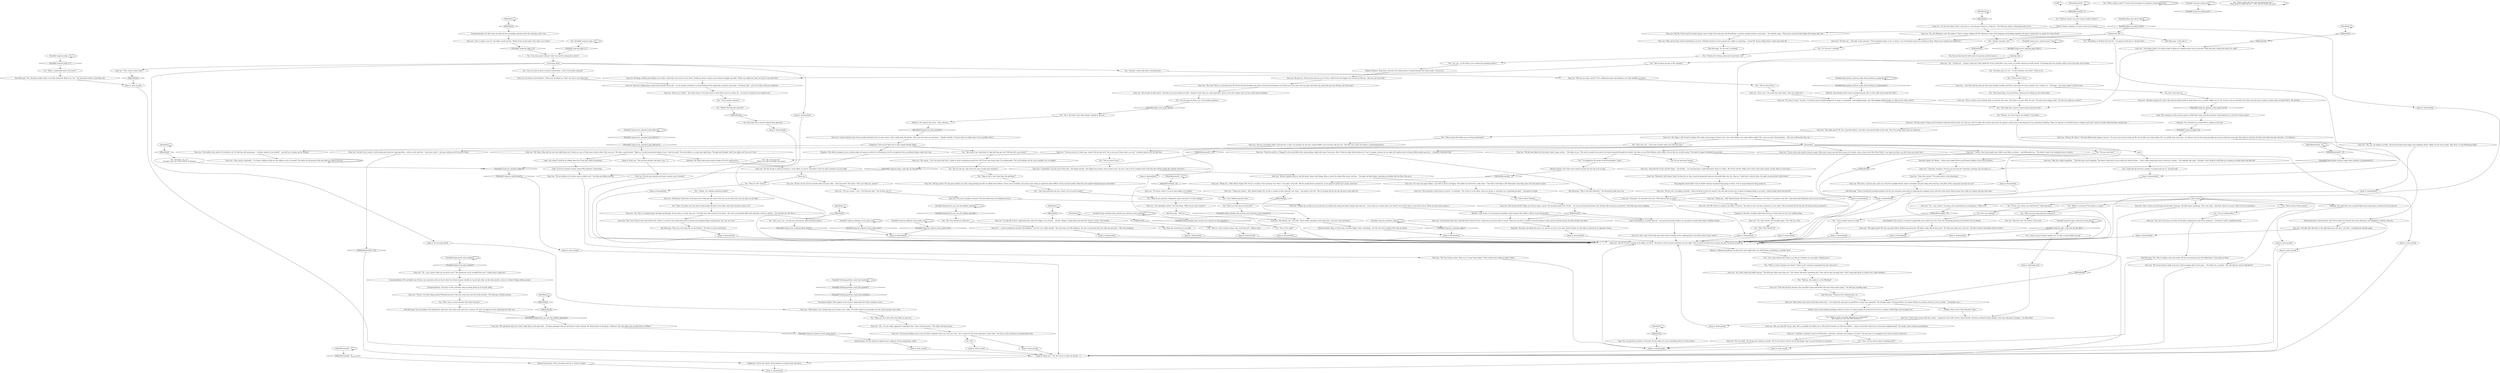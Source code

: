 # CONTAINERYARD / EASY-LEO
# A simpleton dockyard-worker. Only person besides Evrart and Mega-Rich left in the container yard. He's making a banner.
# ==================================================
digraph G {
	  0 [label="START"];
	  1 [label="input"];
	  2 [label="You: \"You're Ubi, right?\""];
	  3 [label="IsKimHere()"];
	  4 [label="IsKimHere()", shape=diamond];
	  5 [label="!(IsKimHere())", shape=diamond];
	  6 [label="Jump to: [leomainhub]"];
	  7 [label="Variable[\"backyard.leo_hub_reached\"]"];
	  8 [label="Variable[\"backyard.leo_hub_reached\"]", shape=diamond];
	  9 [label="!(Variable[\"backyard.leo_hub_reached\"])", shape=diamond];
	  10 [label="Easy Leo: \"But she's a real nice girl, grew up in this here neighbourhood, knows everybody and gets along with everyone, real pillar of the community one day, I'm sure.\""];
	  11 [label="Jump to: [leomainhub]"];
	  12 [label="You: Keep the amazement to yourself."];
	  13 [label="Easy Leo: \"Actually, Miss Beaufort is the right-hand man, but she's a lay-dee,\" a goodhearted chuckle again."];
	  14 [label="You: \"What do you mean by 'taking this soup to the men'? Is it for striking?\""];
	  15 [label="Easy Leo: \"No trouble at all, mister. No trouble at all. It's like that old saying goes -- *wisdom withers if not shared* -- and old Leo is always up for sharing.\""];
	  16 [label="You: \"I have another question.\""];
	  17 [label="IsKimHere()"];
	  18 [label="IsKimHere()", shape=diamond];
	  19 [label="!(IsKimHere())", shape=diamond];
	  20 [label="Easy Leo: \"No, I don't think they killed anyone.\" The little guy shies away from you. \"Let's better talk about something else. Titus and his boys do good work, I don't wanna get them in trouble over a little drinking...\""];
	  21 [label="Easy Leo: \"Oh that one...\" He looks at the container. \"That should be empty as far as I know. Lots of containers here have nothing in them. They're just waiting to be loaded up.\""];
	  22 [label="You: \"Looks like the borscht is spiked, I'm gonna look into it.\" (Accept task)"];
	  23 [label="Easy Leo: \"Once he said he's a *dragon* to this mob fellow who came picking a fight with some Union men. Heh, I think he really believed Jean-Luc *was* a dragon, because he ran right off. Another time he almost killed another guy, but... I shouldn't talk about that.\""];
	  24 [label="You: \"I'm looking for the leader of the Dockworkers' Union.\""];
	  25 [label="You: \"No you fucking didn't!\""];
	  26 [label="Easy Leo: \"Ohh, he's really something...\" The little man starts laughing. \"He doesn't talk much to me usually, but when he does... I don't really understand most of what he's saying...\" He suddenly falls quiet. \"Actually, I don't think he would like me running my mouth about him like that.\""];
	  27 [label="Variable[\"cargo.evrart_reported_mail_delivery\"]"];
	  28 [label="Variable[\"cargo.evrart_reported_mail_delivery\"]", shape=diamond];
	  29 [label="!(Variable[\"cargo.evrart_reported_mail_delivery\"])", shape=diamond];
	  30 [label="Variable[\"cargo.leo_altgreet_evrart_quest_two\"]"];
	  31 [label="Variable[\"cargo.leo_altgreet_evrart_quest_two\"]", shape=diamond];
	  32 [label="!(Variable[\"cargo.leo_altgreet_evrart_quest_two\"])", shape=diamond];
	  33 [label="Easy Leo: \"Left with the first autumn rains and didn't come back before the trees where green again.\" The little guy chuckles again."];
	  34 [label="Easy Leo: \"Oh, the Whirling's cook. He makes it. Them is always talking with Mr. Mañana in that weird language and laughing together. He doesn't speak what we speak, he's from Graad.\""];
	  35 [label="Rhetoric: Telling the gardener you know her name might throw her off? Perhaps something to consider, later..."];
	  36 [label="Jump to: [leomainhub]"];
	  37 [label="IsHourBetween(22,  7)"];
	  38 [label="IsHourBetween(22,  7)", shape=diamond];
	  39 [label="!(IsHourBetween(22,  7))", shape=diamond];
	  40 [label="Jump to: [ask_around]"];
	  41 [label="Jump to: [ask_around]"];
	  42 [label="Easy Leo: \"Evrart, Evrart, Evrart, he looks after everyone. Huh... well, hey there!\" He smiles. \"How can I help you, mister?\""];
	  43 [label="You: \"Easy now, Leo -- I just want to know where can I find this man.\""];
	  44 [label="You: Don't interrupt Leo."];
	  45 [label="You: \"Got it. But there were other things I needed to discuss...\""];
	  46 [label="Easy Leo: \"The night guard? Oh, he's a peculiar fellow,\" Leo looks at the guard booth on the wall. \"He's the strong silent type you could say.\""];
	  47 [label="You: \"Leo, Leo... in the future, can we keep this greeting shorter?\""];
	  48 [label="IsKimHere()"];
	  49 [label="IsKimHere()", shape=diamond];
	  50 [label="!(IsKimHere())", shape=diamond];
	  51 [label="Jump to: [leomainhub]"];
	  52 [label="You: \"This looks like a massive redecorating operation, Kim.\""];
	  53 [label="Jump to: [leomainhub]"];
	  54 [label="Jump to: [successing_check]"];
	  55 [label="You: This looks like a massive redecorating operation."];
	  56 [label="You: \"So *no one's* working?\""];
	  57 [label="Variable[\"cargo.container_kim_noticed_your_interest_in_the_container\"]"];
	  58 [label="Variable[\"cargo.container_kim_noticed_your_interest_in_the_container\"]", shape=diamond];
	  59 [label="!(Variable[\"cargo.container_kim_noticed_your_interest_in_the_container\"])", shape=diamond];
	  60 [label="Easy Leo: \"Oh yes, I've been taking special Whirling borscht to the men every day since the strike started.\" The little guy chuckles merrily."];
	  61 [label="Encyclopedia: The accent is so thick it's impossible not to notice he's Ubi. From the vanishing peninsula of Ubi Sunt? (sic) on Mundi."];
	  62 [label="Easy Leo: He keeps nodding and looking at you with a smile that's too sincere to be clever. Finally he seems to loose some internal struggle and adds: \"Them was naked too, that's all I got to say about that.\""];
	  63 [label="Easy Leo: \"Who do you mean, mister?\" He's rubbing his nape and looking at you with childlike innocence."];
	  64 [label="Easy Leo: \"Uh... sure, mister, what can Leo do for you?\" The expression on his wrinkled face says *I really want to help you*."];
	  65 [label="Variable[\"backyard.leo_you_saw_the_blabber_greeting\"]"];
	  66 [label="Variable[\"backyard.leo_you_saw_the_blabber_greeting\"]", shape=diamond];
	  67 [label="!(Variable[\"backyard.leo_you_saw_the_blabber_greeting\"])", shape=diamond];
	  68 [label="Easy Leo: \"Oh, mister... I do a lot more than that. I really do most everything around here. Mr. Evrart said many times I'm irreplaceable.\" He's still smiling, but his voice trembles ever so slightly."];
	  69 [label="Easy Leo: Too late! Leo's mouth is still moving and words are spewing forth... words, words and look -- even more words -- this guy could go on till the end of days."];
	  70 [label="You: \"What's in that container over there?\" (Point to the container suspended from the crane arm.)"];
	  71 [label="Easy Leo: \"Oh no, mister, you've already done so much for the Union. The Union is in your debt, for sure.\" He nods with a happy smile. \"So how can I help you, mister?\""];
	  72 [label="IsHourBetween(22,  7)"];
	  73 [label="IsHourBetween(22,  7)", shape=diamond];
	  74 [label="!(IsHourBetween(22,  7))", shape=diamond];
	  75 [label="Jump to: [ask_around]"];
	  76 [label="You: Don't say anything."];
	  77 [label="Jump to: [Easy Leo: \"\"Oh, Mr. Evrart is where he always...\"]"];
	  78 [label="ask_around"];
	  79 [label="You: \"Tell me about Measurehead.\""];
	  80 [label="You: \"Tell me about René.\""];
	  81 [label="Inland Empire: You do realize he might be just a figment of your imagination, right?"];
	  82 [label="Easy Leo: \"Oh hey, Mr. Harry!\" The little fellow looks happy to see you. \"It sure is nice of you to help out Mr. Evrart like you've been doing. He's so awfully busy most days -- he doesn't even eat the turnip porridge me missus sends him every day. She makes it with lots of butter and sliced sausage, she does... It's delicious.\""];
	  83 [label="Logic: Everything is so pretty and red -- you and Leo look like brothers as you glance around with similar childlike wonder."];
	  84 [label="You: \"Okay, Leo, let's hear about this fight you got into.\""];
	  85 [label="Easy Leo: \"Sometimes I feel some of the guys don't really get how much I bust my ass for them here, but you guys are all right.\""];
	  86 [label="Easy Leo: \"Oh, absolutely, mister.\" He nods along. \"What do you want to know?\""];
	  87 [label="Easy Leo: \"Yes, yes, I'm taking it to them. The borscht keeps them happy and in fighting spirits. Makes you all warm inside. They brew it in the Whirling-in-Rags.\""];
	  88 [label="Jump to: [leomainhub]"];
	  89 [label="Jump to: [leomainhub]"];
	  90 [label="Logic: Yes, moving from inwards to outwards. By the looks of it soon everything will be in Union colours."];
	  91 [label="Kim Kitsuragi: \"Who is this Miss Beaufort?\" The lieutenant looks up at Leo."];
	  92 [label="Physical Instrument: That's precisely what he is. Evrart's dragon."];
	  93 [label="Easy Leo: \"Thank you, mister... Heh! Almost forgot! Mr. Evrart is usually in that container over there.\" Leo points to his left. \"But he already left for the day. He never stays after 22.\""];
	  94 [label="Jump to: [leomainhub]"];
	  95 [label="Easy Leo: \"I see you are not a Union man, mister. Did you get lost? You're not one of them scabs, are you?\" A shadow passes over his kind face."];
	  96 [label="Easy Leo: \"I'm like Mr. Evrart's right-hand man, when Mr. Edgar is out of town -- and Mr. *Edgar's* right hand man when Mr. Evrart is away!\" He chuckles."];
	  97 [label="Kim Kitsuragi: \"Yes, this place really seems to run like clockwork. Keep it up, Leo.\" The lieutenant smiles at the little man."];
	  98 [label="Easy Leo: \"Oh I don't know, mister. They say it's some *chee-mikals*. Most of them have labels on them I think.\""];
	  99 [label="Jump to: [leomainhub]"];
	  100 [label="Easy Leo: \"A real pretty lady with a skin like those 'Doux & Sucre' candy bars my missus likes so much. Them are real nice to suckle on once the dinner is done and me and the missus sit down besides the radio.\""];
	  101 [label="You: \"Too rowdy? Leo, what kind of a fight did they get into? Did they kill a mercenary?\""];
	  102 [label="You: \"Really? Did they kill someone?\""];
	  103 [label="Easy Leo: \"Sure, sure.\" The small man nods along. \"How can I help you?\""];
	  104 [label="Variable[\"plaza.rene_know_dead\"]"];
	  105 [label="Variable[\"plaza.rene_know_dead\"]", shape=diamond];
	  106 [label="!(Variable[\"plaza.rene_know_dead\"])", shape=diamond];
	  107 [label="Easy Leo: \"Uh... sure, mister,\" he seems a bit surprised by your abruptness. \"What is it?\""];
	  108 [label="You: \"Tell me about the guy in the container.\""];
	  109 [label="You: \"I think you're doing a great job around here, Leo.\""];
	  110 [label="Easy Leo: \"Not everyone is down there of course,\" he chuckles, \"Mr. Evrart is in his office, where he always is, and Jean-Luc is guarding the gate...\" He pauses to think."];
	  111 [label="Electrochemistry: Power-borscht, huh? Never heard of a borscht that turns little guys into dogfighters. Alcohol, however..."];
	  112 [label="You: \"I had some questions for you, if that's not too much trouble?\""];
	  113 [label="Jump to: [leomainhub]"];
	  114 [label="IsKimHere()"];
	  115 [label="IsKimHere()", shape=diamond];
	  116 [label="!(IsKimHere())", shape=diamond];
	  117 [label="Easy Leo: \"Yes sure, I'm glad to answer.\" His benevolent eyes are looking into yours."];
	  118 [label="Composure: He didn't actually understand what you meant and now he's just nodding along."];
	  119 [label="Jump to: [leomainhub]"];
	  120 [label="Easy Leo: \"All the boys liked her if you know what I mean, mister...\" He winks at you. \"We used to sneak in her yard in the dark and peek through the window. One time we saw Miss Bellows with a fellow. Yes we did, yes we did, mister.\" He looks for signs of disbelief in your eyes."];
	  121 [label="You: \"Leo, you seem to know everyone around here, I want to ask about someone.\""];
	  122 [label="You: \"What is underneath these red covers?\""];
	  123 [label="Logic: The containers in the yard are green in Wild Pines livery and the mountain rising behind Leo is all red in Union colours."];
	  124 [label="Easy Leo: \"Mr. Harry! Boy, old Leo sure was right about you! I knew you was a Union man at heart when I first saw you.\" He takes a quick breath. \"Right as I turned around and looked at you, I said to myself: 'Now that fellow is a union man right there. Through and through.' And I was right, yes I was, yes I was.\""];
	  125 [label="Variable[\"cargo.evrart_reported_garry_door\"]"];
	  126 [label="Variable[\"cargo.evrart_reported_garry_door\"]", shape=diamond];
	  127 [label="!(Variable[\"cargo.evrart_reported_garry_door\"])", shape=diamond];
	  128 [label="Easy Leo: \"Sure thing, mister. I'm always ready to help out a helpful person such as yourself. Folks have got to help each other out, right?\""];
	  129 [label="Easy Leo: \"I'm not sure what a fixer is, but she is a real nice girl. Smart as a whip too.\" The little guy smiles a disarming smile at you."];
	  130 [label="Kim Kitsuragi: \"Told you.\""];
	  131 [label="Jump to: [leomainhub]"];
	  132 [label="Easy Leo: \"Oh sure, mister... sure.\" The little guy nods. \"You do that, yes sir.\""];
	  133 [label="Empathy: The look in his deep blue eyes is as sincere as you've ever seen. Kind of makes you feel like an asshole for no apparent reason."];
	  134 [label="Easy Leo: \"But I can't listen to the radio all the time. There's so much to do around here and I'm always busy keeping things running here. Yes I am, yes I am.\""];
	  135 [label="Conceptualization: He's probably one of those rare specimens who are born when two drunk seamen stumble on top of each other on the deck amidst a storm so violent it flings whales around."];
	  136 [label="Jump to: [leomainhub]"];
	  137 [label="You: \"Are you the Leo, who wrote the note to make more banners?\""];
	  138 [label="Authority: He really takes great pride in being in Evrart's good graces."];
	  139 [label="You: \"Leo, I only tolerate the Union to as long as it furthers my own goals. Nothing more.\""];
	  140 [label="Jump to: [leomainhub]"];
	  141 [label="Untitled hub (04)"];
	  142 [label="Easy Leo: \"The night guard? He was a peculiar fellow. Headstrong and proud. We didn't really talk all that much.\" The little guy looks you in the eye. \"He died recently. Somethink with his ticker...\""];
	  143 [label="Easy Leo: \"Container, container, used to be Wild Pines. Container, container now belongs to Evrart!\" The tiny man is so engaged in his work he doesn't notice you."];
	  144 [label="Easy Leo: \"Guys like Mr. Evrart and Mr. Edgar -- his brother -- are real good guys, made Martinaise what it is today... Mr. Evrart and Mr. Edgar and I went to the same school, we did, when we were boys...\""];
	  145 [label="Easy Leo: \"... had an arithmetics teacher, Miss Bellows.\" Leo let's out a little chuckle. \"Her real name was Miss Bellams, she was a real pretty lady, but when she got mad...\" He starts laughing."];
	  146 [label="Easy Leo: \"I guess the boys got a bit too rowdy and had to let out some steam. I don't really know the details. That's just how boys are you know...\" Another chuckle. \"I haven't been in a fight since I was in middle-school...\""];
	  147 [label="Easy Leo: \"Container, container, I'll turn you nice and red. Container, container, put the logos on...\""];
	  148 [label="Jump to: [ask_around]"];
	  149 [label="You: \"Sure. Let me ask you about something else?\""];
	  150 [label="You: \"Hi!\""];
	  151 [label="You: \"What's going on here?\" (Look at the mountains of containers rising behind him.)"];
	  152 [label="You: Variable[\"cargo.leo_logic_rc\"]"];
	  153 [label="Variable[\"cargo.leo_logic_rc\"]", shape=diamond];
	  154 [label="!(Variable[\"cargo.leo_logic_rc\"])", shape=diamond];
	  155 [label="IsKimHere()"];
	  156 [label="IsKimHere()", shape=diamond];
	  157 [label="!(IsKimHere())", shape=diamond];
	  158 [label="Easy Leo: \"Just, some of the other guys don't look too kindly on the scabbing-kind, if you know what I mean, mister.\""];
	  159 [label="Volition: Keep it together, no need to show your wonder."];
	  160 [label="Easy Leo: \"Mr. Martin, yes.\" Leo nods. \"Don't really remember much about him. I was just a boy back then.\""];
	  161 [label="Jump to: [leomainhub]"];
	  162 [label="Easy Leo: \"People say us Ubis are up to all sorts of trouble with sheep and other animals and what not -- I just want you to know there was *never* any of that where I come from. No sir. Those are just nasty rumours.\""];
	  163 [label="Jump to: [leomainhub]"];
	  164 [label="Jump to: [ask_around]"];
	  165 [label="Easy Leo: \"Bye bye now!\" He returns to his work."];
	  166 [label="Easy Leo: \"Oh I'm just making some covers for them containers here, yes I am, yes I am... So it's easier for the crane operators to spot them.\" He waves at the containers towering behind him."];
	  167 [label="Easy Leo: \"Him and his boys stirred something up in town. Probably drank too much and got into a fight or something... I heard Mr. Evrart telling them to take some time off...\""];
	  168 [label="Easy Leo: \"Mr. Evrart and Mr. Edgar are real nice guys, mister. You should go talk to Mr. Evrart -- I'm sure you'll be good friends. He's friends with everyone around here.\" The little guy starts coughing."];
	  169 [label="Easy Leo: \"He's a Union man through and through. Good guy.\" He falls silent, hesitating. \"He's very calm... laid back. Doesn't do much. Talks to Evrart sometimes.\""];
	  170 [label="You: \"Tell me about Titus.\""];
	  171 [label="Easy Leo: \"I don't know anyone like this, mister -- maybe he's one of Mr. Evrart's fancy friends. He knows all kinds of fancy people, with suits and perdy carriages.\" Leo falls silent."];
	  172 [label="hubology hub"];
	  173 [label="Variable[\"cargo.leo_altgreet_evrart_quest_one\"]"];
	  174 [label="Variable[\"cargo.leo_altgreet_evrart_quest_one\"]", shape=diamond];
	  175 [label="!(Variable[\"cargo.leo_altgreet_evrart_quest_one\"])", shape=diamond];
	  176 [label="Easy Leo: They lived on the same street their entire lives -- even dated the same girl on and off for as long I can remember.\" He chuckles again. \"Strange fellows, but mister Martin was always real nice to me in school... I remember once...\""];
	  177 [label="Jump to: [leomainhub]"];
	  178 [label="Variable[\"cargo.leo_exited_once\"]"];
	  179 [label="Variable[\"cargo.leo_exited_once\"]", shape=diamond];
	  180 [label="!(Variable[\"cargo.leo_exited_once\"])", shape=diamond];
	  181 [label="Reaction Speed: Okay, so Evrart has a brother Edgar. That's something -- but the rest of it is taking *too* long my friend..."];
	  182 [label="Variable[\"plaza.gaston_said_he_taugh_claire_brothers_in_gymnasium\"]"];
	  183 [label="Variable[\"plaza.gaston_said_he_taugh_claire_brothers_in_gymnasium\"]", shape=diamond];
	  184 [label="!(Variable[\"plaza.gaston_said_he_taugh_claire_brothers_in_gymnasium\"])", shape=diamond];
	  185 [label="Easy Leo: \"Oh, Mr. Evrart is usually in his office, of course.\" He points to the two joint containers on your right. \"But you gotta be quick if you wanna see him. He leaves around 22.\""];
	  186 [label="leomainhub"];
	  187 [label="You: \"Let me stop you there, Leo, I had another question.\""];
	  188 [label="Easy Leo: Leo leans in and whispers: \"Them was all naked too. That's all I got to say about that.\""];
	  189 [label="Easy Leo: \"Mr. Evrart doesn't really want me to talk to people about Union guys...\" He thinks for a moment. \"But who did you want to talk about?\""];
	  190 [label="You: \"Tell me about Mañana.\""];
	  191 [label="Easy Leo: \"...but Titus and his boys got into some drunken trouble and Evrart sent them on a nice vacation. For a week or so...\" He stops -- but seems eager to tell you more."];
	  192 [label="Easy Leo: \"Oh, Titus is a longshoreman through and through, he was born on a boat, they say.\" The little man rubs a patch on his elbow. \"His veins are probably filled with saltwater I tell you, hehehe -- nice friendly sort old Titus is.\""];
	  193 [label="IsKimHere()"];
	  194 [label="IsKimHere()", shape=diamond];
	  195 [label="!(IsKimHere())", shape=diamond];
	  196 [label="Kim Kitsuragi: You see disdain in the lieutenant's dark eyes when they meet yours for a moment. He does not approve of you ridiculing this little man."];
	  197 [label="Easy Leo: \"Sure is mister, sure is!\" Leo looks around merrily. \"Really livens up the place. Yes it does, yes it does.\""];
	  198 [label="Perception (Sight): There appear to be cisterns underneath the Union container covers."];
	  199 [label="Logic: So Evrart trained a lawyer named Miss Beaufort. Interesting."];
	  200 [label="Variable[\"cargo.leo_logic_could_this_be_the_fixer\"]"];
	  201 [label="Variable[\"cargo.leo_logic_could_this_be_the_fixer\"]", shape=diamond];
	  202 [label="!(Variable[\"cargo.leo_logic_could_this_be_the_fixer\"])", shape=diamond];
	  203 [label="Easy Leo: \"Thank you... Heh! Almost forgot! Mr. Evrart is in that container over there.\" Leo points to his left. \"I got distracted telling the story, but he's in there.\""];
	  204 [label="You: \"What was that about the borscht?\""];
	  205 [label="Easy Leo: \"Of course, mister. I'm more than happy to be helpful.\""];
	  206 [label="Easy Leo: \"Thank you... Heh! Almost forgot! Mr. Evrart is usually in that container over there.\" Leo points to his left. \"But he usually leaves around 22, so you gotta be quick if you wanna catch him.\""];
	  207 [label="IsHourBetween(20,  21)"];
	  208 [label="IsHourBetween(20,  21)", shape=diamond];
	  209 [label="!(IsHourBetween(20,  21))", shape=diamond];
	  210 [label="Easy Leo: Now he's talking about some drunk sawmill owner who... no, he already switched to a prized fishing rod he apparently owned at some point... You know what -- just cut in there with your questions."];
	  211 [label="You: \"Very interesting, very interesting. Thank you for telling me the whole thing.\""];
	  212 [label="You: \"What trouble did Titus and his friends get into?\"\n\"What kind of trouble did this... Titus and his friends get into?\""];
	  213 [label="Easy Leo: \"Oh... I'm not really supposed to talk about that. That's Union business.\" He smiles and leans closer."];
	  214 [label="Easy Leo: \"I remember I was the runt of the class.\" He laughs merrily. \"The bigger boys always used to pick on me. You see, I had a bit of a temper back in the day, flew off the handle like nobody's business...\""];
	  215 [label="Easy Leo: \"Uh... I'd best not... I mean I could, but I don't think Mr. Evrart would like it very much, you better ask him yourself, mister.\" If anything the ever present smile on Leo's face gets even warmer."];
	  216 [label="You: \"Yeah, I'm pretty sure this place would totally fall apart if you didn't shine the bossman's shoes, Leo.\""];
	  217 [label="Empathy: The white rectangle on your clothes might not mean an awful lot in Martinaise, but the recognition from an authority figure made Leo's day."];
	  218 [label="You: \"But what did they actually do?\""];
	  219 [label="Easy Leo: \"Oh hey, mister! I'm not gonna bother you with a long greeting just like we talked about before. I know you're probably a busy-busy man, being an important police officer and all, and personally I think the more people keeping the peace the better.\""];
	  220 [label="IsKimHere()"];
	  221 [label="IsKimHere()", shape=diamond];
	  222 [label="!(IsKimHere())", shape=diamond];
	  223 [label="Kim Kitsuragi: \"Looks like it.\""];
	  224 [label="You: \"Hold up, who makes it at the Whirling?\""];
	  225 [label="Rhetoric: He probably doesn't know anything anyway. Who in their right mind would tell *him*?"];
	  226 [label="Reaction Speed: Mr. Martin -- Gaston also taught History and Human Studies to the Claire brothers."];
	  227 [label="Easy Leo: \"Yes-yes, everybody needs a job and this is mine. I'm Leonard, by the way, Leonard Bellec, but everyone calls me Leo.\" The little man raises his hand in a welcoming gesture."];
	  228 [label="Easy Leo: \"Mr. Edgar is Mr. Evrart's brother. He's looks a bit younger, he does, but a very smart fellow, very smart fellow indeed. He's away on some Union business... Not even in Revachol, they say...\""];
	  229 [label="You: \"Hold on, who's this Miss Beaufort you mentioned?\"\n\"Kim asked you who this Miss Beaufort is.\""];
	  230 [label="Jump to: [leomainhub]"];
	  231 [label="Jump to: [ask_around]"];
	  232 [label="You: \"The fancy guy in a suit -- in that container over there.\" (Point to it.)"];
	  233 [label="Jump to: [ask_around]"];
	  234 [label="Easy Leo: \"Well thanks a lot, coming from you it means a lot, really.\" You didn't think it was possible, but the smile becomes even wider."];
	  235 [label="successing_check"];
	  236 [label="Easy Leo: \"No, not really.\" He shrugs and continues merrily: \"Mr. Evrart doesn't tell me all the big things. Says I go and tell them to everyone.\""];
	  237 [label="You: Do not interrupt the little man in his joyous activity. [Leave.]"];
	  238 [label="You: \"Who's Miss Beaufort?\""];
	  239 [label="Jump to: [leomainhub]"];
	  240 [label="Rhetoric: Look at him, it's not gonna be anything useful anyway. Don't fight it. Better to go with the flow."];
	  241 [label="IsKimHere()"];
	  242 [label="IsKimHere()", shape=diamond];
	  243 [label="!(IsKimHere())", shape=diamond];
	  244 [label="Easy Leo: \"Honestly. I don't know *what* he does for us, but it must be important because everybody likes him. Yes, they do. I think that's what he does, he makes everyone feel a little better.\""];
	  245 [label="Variable[\"cargo.leo_mentions_edgar\"]"];
	  246 [label="Variable[\"cargo.leo_mentions_edgar\"]", shape=diamond];
	  247 [label="!(Variable[\"cargo.leo_mentions_edgar\"])", shape=diamond];
	  248 [label="Easy Leo: \"I mean, I don't personally mind, folks is just folks, you know -- and folks gotta eat...\" He doesn't seem to be waiting for you to answer."];
	  249 [label="You: \"What are you doing with the containers?\""];
	  250 [label="Easy Leo: \"Oh, most of the guys are down at the gates, keeping the scabs from coming in...\" He leans in with a confidential look..."];
	  251 [label="Easy Leo: \"Yes we did, we did, mister.\" He looks at you and shakes his head. \"Indeed we did. Him was a big, big fellow, used to drive the *troyka* near our'ses school and everything.\""];
	  252 [label="Rhetoric: He respects that word -- that's obvious."];
	  253 [label="Easy Leo: \"Like what, mister?\" His wide smile is truly disarming."];
	  254 [label="Conceptualization: The lyrics to this container-song are being made up as he goes along."];
	  255 [label="Jump to: [ask_around]"];
	  256 [label="Easy Leo: \"Sure, mister, about what?\""];
	  257 [label="You: \"Thanks, Leo. You've been very helpful!\" (Conclude.)"];
	  258 [label="Kim Kitsuragi: \"Yes. They're hiding it from the inside. All the red containers have the Débardeurs' Union logo on them.\""];
	  259 [label="Easy Leo: \"We're on a *strike* -- the whole union is! You don't have to work when you're on strike. Ha -- we haven't worked for two months now.\""];
	  260 [label="Jump to: [leomainhub]"];
	  261 [label="Jump to: [Easy Leo: \"The old man whistles and hums a jau...\"]"];
	  262 [label="You: \"I guess you just *know* people, Leo. It's like a special ability you got.\""];
	  263 [label="You: \"Another question, Leo.\""];
	  264 [label="You: \"Something is off about this borscht... I'm going to look into it.\" (Accept task.)"];
	  265 [label="You: \"That's it. I just wanted to know who wrote the note.\" (Refuse task.)"];
	  266 [label="Kim Kitsuragi: \"Thank you for clarifying that, sir.\""];
	  267 [label="Encyclopedia: South Safre? A lot of *bulk* chemical manufacturing going on there. A lot of cargo shipments being made too."];
	  268 [label="Suggestion: Oil for the wheels. Much needed in stressful times like these."];
	  269 [label="Easy Leo: \"Oh, Mr. Evrart is where he always is, in his office, of course.\" He points to the two joint containers on your right."];
	  270 [label="Jump to: [leomainhub]"];
	  271 [label="Empathy: He really feels very uncomfortable discussing matters related to Evrart with you."];
	  272 [label="You: \"Actually I wanna talk about something else.\""];
	  273 [label="You: \"Leo, has anyone told you *why* you need to change the covers?\""];
	  274 [label="Variable[\"cargo.leo_logic_rc\"]"];
	  275 [label="Variable[\"cargo.leo_logic_rc\"]", shape=diamond];
	  276 [label="!(Variable[\"cargo.leo_logic_rc\"])", shape=diamond];
	  277 [label="Easy Leo: He goes on: \"If me missus and me was to have a child I'd be real happy if she turned out like her... But she can't have kids.\""];
	  278 [label="listen_up"];
	  279 [label="Jump to: [leomainhub]"];
	  280 [label="Volition: Patience. Deep down, you have the mental power to keep listening. Not many would -- but you do."];
	  281 [label="Easy Leo: \"Sure, mister, absolutely -- I'm always willing to help out nice fellows such as yourself.\" He smiles his disarming smile and looks you deep in the eye."];
	  282 [label="Jump to: [leomainhub]"];
	  283 [label="Easy Leo: \"Suuuuure,\" he stretches the word. \"Who did you have in mind?\""];
	  284 [label="You: \"Cool. Another question then.\""];
	  285 [label="Jump to: [leomainhub]"];
	  286 [label="Easy Leo: \"Oh, I did, mister!\" He chuckles again. \"Yes I did, yes I did.\""];
	  287 [label="Jump to: [leomainhub]"];
	  288 [label="Easy Leo: \"Oh yes, born and raised in Iraesh, mister. Mum had to leave my dad after he got a bit violent, took us here to the New New World. I was about ten then, too old to lose my accent then...\""];
	  289 [label="You: \"Do you work here?\""];
	  290 [label="You: \"Okay, I'm off.\" [Leave.]"];
	  291 [label="You: Do not interrupt Leonard."];
	  292 [label="You: \"Evrart, Leo, where can I find Evrart?\" (Interrupt him.)"];
	  293 [label="You: \"Tell me about Evrart.\""];
	  294 [label="You: \"Actually I am, yes.\"\n\"Actually I am, yes. I even said so to Mañana.\""];
	  295 [label="Kim Kitsuragi: \"I hate to break this bonding moment, but the red containers mean they're replacing the company livery with the Union livery. Which means this strike isn't gonna stop any time soon.\""];
	  296 [label="Empathy: For a fraction of a second there's sadness in his eyes."];
	  297 [label="Conceptualization: It's like some red infection was spreading outwards from the container yard's core."];
	  298 [label="Kim Kitsuragi: \"So *no one* is working?\""];
	  299 [label="Suggestion: Don't go all *bad cop* on this simple friendly fellow."];
	  300 [label="IsKimHere()"];
	  301 [label="IsKimHere()", shape=diamond];
	  302 [label="!(IsKimHere())", shape=diamond];
	  303 [label="Volition: You're never getting anything useful out of him. It's good enough you found out Evrart has a brother called Edgar and he helped Leo."];
	  304 [label="You: \"I have another person in mind.\""];
	  305 [label="IsHourBetween(20,  21)"];
	  306 [label="IsHourBetween(20,  21)", shape=diamond];
	  307 [label="!(IsHourBetween(20,  21))", shape=diamond];
	  308 [label="You: \"Where is everyone? The harbour is empty.\""];
	  309 [label="You: \"Tell me about this Edgar guy you keep mentioning?\""];
	  310 [label="Easy Leo: \"We talk all the time, but I don't really know much about him... He plays pétanque with my old human studies teacher, Mr. Martin down at the plaza. I think he's the only fellow who actually knows old René.\""];
	  311 [label="Easy Leo: \"Oh hey, mister! I knew you'd be back to talk with old Leo here, yes I did, yes I did. It's like Lady Leriche said when she opened a bath house in the basement of my apartment building: *They can only get so far before they're aching to get back*. And lot of folks really did keep coming back...\""];
	  312 [label="Easy Leo: \"Oh no trouble at all, mister, noooo trouble at all,\" the little guy affirms merrily."];
	  313 [label="Jump to: [hubology hub]"];
	  314 [label="Easy Leo: \"It's true, it's true.\" he nods. \"I've had an eye for helpful people for as long as I remember. I like helpful people, and I like helping helpful people, so what do you need, mister?\""];
	  315 [label="Jump to: [leomainhub]"];
	  316 [label="You: \"Okay so this is the Union fixer, the gardener?\""];
	  317 [label="Easy Leo: \"Oh yes, yes,\" he replies excitedly. \"I leave all kinds of notes for myself. That old head of mine ain't so good at keeping things in no more. I almost forgot about the borscht.\""];
	  318 [label="Reaction Speed: The trade must've been lucrative for the trip to be so long."];
	  319 [label="Easy Leo: \"Oh, you want Mr. Evrart, then. He's an awfully nice fellow, he is. Him and his brother are both nice fellows -- they've lived their entire lives in this here neighbourhood.\" He coughs, then continues immediately..."];
	  320 [label="Easy Leo: \"Oh, Lizzy? She is a real sharp tool. Mr. Evrart put her through some fancy school and everything, east of the river. Four years she was gone and when she came back she was all fancy and *law-yerly*.\""];
	  321 [label="Easy Leo: \"Doctor Lemaitre said so, and she knows about such things. Been a doctor for almost fifty years, she has...\" He sighs and falls silent, watching you meekly with his blue, blue eyes."];
	  322 [label="Easy Leo: \"But Mr. Evrart and his brother always came to help. Once they beat old Noel Becker so bad he needed stitches on his head...\" He chuckles again. \"Noel never started another fight with anyone after this.\""];
	  323 [label="You: \"Wow, red is so much prettier than drab old green.\""];
	  324 [label="Easy Leo: \"It's very-very good. Makes a man feel so warm and happy.\" He shakes his head with a wide smile. \"I feel like I could take on Mr. Renaudin's boar-dogs every time the lunch is done.\""];
	  325 [label="Variable[\"whirling.gardener_main_hub_reached\"]"];
	  326 [label="Variable[\"whirling.gardener_main_hub_reached\"]", shape=diamond];
	  327 [label="!(Variable[\"whirling.gardener_main_hub_reached\"])", shape=diamond];
	  328 [label="Logic: Law school? Could he be talking about the Union fixer, AKA the gardener."];
	  329 [label="You: \"Sure, sure, Leo... go easy now and answer some questions please.\""];
	  330 [label="Kim Kitsuragi: \"Easy, Leo, let's keep this on the Hardies.\" He looks to you for assistance."];
	  331 [label="Volition: Stay on this *Miss Beaufort* topic."];
	  332 [label="You: \"Hold up, Gaston was your human studies teacher?\""];
	  333 [label="Easy Leo: \"Oh, Mr. Evrart is usually in his office, of course.\" He points to the two joint containers on your right. \"But he already left for the day. He always leaves around 22.\""];
	  334 [label="Jump to: [ask_around]"];
	  335 [label="You: \"Thanks, Leo. Another question though?\""];
	  336 [label="Easy Leo: \"All kinds of places he visits. Him and his brother both do when they're on a vacation. Right now it's Mr. Evrart's turn to look after the Union, but last year he spent a whole winter in South Safre.\" He chuckles."];
	  337 [label="You: \"No, of course not!\"\n\"What is it with you people and scabs?\"
"];
	  338 [label="Jump to: [leomainhub]"];
	  339 [label="Easy Leo: The old man whistles and hums a jaunty tune to himself."];
	  0 -> 0
	  1 -> 26
	  2 -> 287
	  3 -> 3
	  3 -> 4
	  4 -> 129
	  5 -> 160
	  6 -> 185
	  7 -> 8
	  7 -> 7
	  8 -> 64
	  9 -> 146
	  10 -> 295
	  11 -> 185
	  12 -> 260
	  13 -> 113
	  14 -> 86
	  15 -> 281
	  16 -> 102
	  17 -> 17
	  17 -> 18
	  18 -> 297
	  19 -> 55
	  20 -> 224
	  21 -> 56
	  22 -> 131
	  23 -> 91
	  24 -> 318
	  25 -> 250
	  26 -> 22
	  27 -> 27
	  27 -> 28
	  28 -> 29
	  29 -> 124
	  30 -> 30
	  30 -> 31
	  31 -> 6
	  32 -> 123
	  33 -> 266
	  34 -> 264
	  34 -> 21
	  34 -> 263
	  35 -> 139
	  36 -> 185
	  37 -> 37
	  37 -> 38
	  38 -> 332
	  39 -> 206
	  40 -> 77
	  41 -> 77
	  42 -> 132
	  43 -> 36
	  44 -> 336
	  45 -> 252
	  46 -> 309
	  47 -> 280
	  48 -> 48
	  48 -> 49
	  49 -> 96
	  50 -> 233
	  51 -> 185
	  52 -> 257
	  53 -> 185
	  54 -> 234
	  55 -> 89
	  56 -> 109
	  57 -> 57
	  57 -> 58
	  58 -> 2
	  59 -> 160
	  60 -> 323
	  61 -> 142
	  62 -> 210
	  63 -> 80
	  64 -> 135
	  65 -> 65
	  65 -> 66
	  66 -> 218
	  67 -> 310
	  68 -> 137
	  69 -> 209
	  70 -> 20
	  71 -> 52
	  72 -> 72
	  72 -> 73
	  73 -> 92
	  74 -> 304
	  75 -> 77
	  76 -> 61
	  77 -> 268
	  78 -> 292
	  78 -> 169
	  78 -> 107
	  78 -> 78
	  78 -> 79
	  78 -> 271
	  78 -> 308
	  78 -> 189
	  79 -> 25
	  80 -> 103
	  81 -> 231
	  82 -> 87
	  83 -> 158
	  84 -> 213
	  85 -> 216
	  86 -> 130
	  87 -> 140
	  88 -> 185
	  89 -> 185
	  90 -> 53
	  91 -> 99
	  92 -> 230
	  93 -> 5
	  94 -> 185
	  95 -> 337
	  95 -> 293
	  96 -> 12
	  97 -> 233
	  98 -> 53
	  99 -> 185
	  100 -> 133
	  101 -> 68
	  102 -> 19
	  103 -> 314
	  104 -> 104
	  104 -> 105
	  105 -> 141
	  106 -> 45
	  107 -> 74
	  108 -> 62
	  109 -> 47
	  110 -> 190
	  111 -> 13
	  111 -> 334
	  112 -> 14
	  113 -> 185
	  114 -> 114
	  114 -> 115
	  115 -> 90
	  116 -> 237
	  117 -> 162
	  118 -> 286
	  119 -> 185
	  120 -> 24
	  120 -> 291
	  120 -> 75
	  121 -> 188
	  122 -> 97
	  123 -> 296
	  124 -> 328
	  124 -> 138
	  124 -> 261
	  125 -> 125
	  125 -> 126
	  126 -> 172
	  127 -> 6
	  128 -> 52
	  129 -> 34
	  130 -> 160
	  131 -> 185
	  132 -> 117
	  133 -> 94
	  134 -> 330
	  135 -> 254
	  136 -> 185
	  137 -> 316
	  138 -> 269
	  139 -> 70
	  140 -> 185
	  141 -> 264
	  141 -> 263
	  141 -> 21
	  141 -> 223
	  142 -> 163
	  143 -> 236
	  143 -> 149
	  144 -> 244
	  145 -> 119
	  146 -> 299
	  147 -> 253
	  148 -> 77
	  149 -> 255
	  150 -> 41
	  151 -> 151
	  152 -> 152
	  152 -> 153
	  153 -> 273
	  154 -> 273
	  155 -> 155
	  155 -> 156
	  156 -> 294
	  157 -> 88
	  158 -> 185
	  159 -> 322
	  159 -> 11
	  160 -> 181
	  161 -> 185
	  162 -> 240
	  163 -> 185
	  164 -> 77
	  166 -> 148
	  166 -> 150
	  167 -> 298
	  168 -> 302
	  169 -> 243
	  170 -> 191
	  171 -> 270
	  172 -> 108
	  172 -> 228
	  172 -> 215
	  173 -> 173
	  173 -> 174
	  174 -> 6
	  175 -> 81
	  176 -> 331
	  176 -> 303
	  177 -> 185
	  178 -> 178
	  178 -> 179
	  180 -> 164
	  181 -> 279
	  182 -> 182
	  182 -> 183
	  183 -> 225
	  184 -> 147
	  185 -> 35
	  186 -> 288
	  186 -> 1
	  186 -> 289
	  186 -> 69
	  186 -> 136
	  186 -> 307
	  186 -> 23
	  186 -> 248
	  186 -> 120
	  187 -> 106
	  188 -> 210
	  189 -> 77
	  190 -> 168
	  191 -> 211
	  191 -> 44
	  192 -> 134
	  193 -> 193
	  193 -> 194
	  194 -> 195
	  195 -> 67
	  196 -> 67
	  197 -> 154
	  198 -> 234
	  199 -> 312
	  200 -> 200
	  200 -> 201
	  201 -> 315
	  201 -> 262
	  202 -> 312
	  203 -> 338
	  204 -> 59
	  205 -> 284
	  206 -> 93
	  207 -> 208
	  207 -> 207
	  208 -> 184
	  209 -> 268
	  210 -> 259
	  211 -> 71
	  212 -> 212
	  213 -> 166
	  214 -> 321
	  215 -> 232
	  216 -> 192
	  217 -> 269
	  218 -> 145
	  219 -> 112
	  220 -> 220
	  220 -> 221
	  221 -> 222
	  222 -> 128
	  223 -> 128
	  224 -> 33
	  225 -> 314
	  226 -> 147
	  227 -> 95
	  228 -> 186
	  228 -> 43
	  229 -> 319
	  230 -> 185
	  231 -> 77
	  232 -> 170
	  233 -> 77
	  234 -> 84
	  235 -> 256
	  235 -> 272
	  235 -> 51
	  235 -> 54
	  235 -> 121
	  236 -> 53
	  238 -> 99
	  239 -> 185
	  240 -> 83
	  240 -> 100
	  241 -> 241
	  241 -> 242
	  242 -> 265
	  243 -> 176
	  244 -> 267
	  245 -> 245
	  245 -> 246
	  246 -> 279
	  247 -> 180
	  248 -> 157
	  249 -> 165
	  250 -> 258
	  251 -> 187
	  252 -> 9
	  253 -> 10
	  254 -> 60
	  255 -> 77
	  256 -> 50
	  257 -> 311
	  258 -> 53
	  259 -> 16
	  260 -> 185
	  261 -> 339
	  262 -> 313
	  263 -> 116
	  264 -> 131
	  265 -> 285
	  266 -> 176
	  267 -> 317
	  268 -> 230
	  269 -> 278
	  270 -> 185
	  271 -> 40
	  272 -> 63
	  273 -> 235
	  274 -> 274
	  274 -> 275
	  275 -> 122
	  276 -> 82
	  277 -> 320
	  278 -> 290
	  278 -> 42
	  279 -> 185
	  280 -> 277
	  281 -> 281
	  282 -> 185
	  283 -> 333
	  284 -> 204
	  285 -> 185
	  286 -> 238
	  287 -> 185
	  288 -> 161
	  289 -> 226
	  290 -> 177
	  291 -> 144
	  292 -> 76
	  293 -> 214
	  294 -> 247
	  295 -> 88
	  296 -> 276
	  297 -> 197
	  298 -> 109
	  299 -> 217
	  299 -> 101
	  299 -> 15
	  300 -> 300
	  300 -> 301
	  301 -> 329
	  302 -> 83
	  302 -> 100
	  303 -> 229
	  304 -> 282
	  305 -> 305
	  305 -> 306
	  306 -> 205
	  307 -> 202
	  308 -> 249
	  309 -> 227
	  310 -> 175
	  311 -> 46
	  311 -> 111
	  312 -> 98
	  313 -> 171
	  314 -> 52
	  315 -> 185
	  316 -> 219
	  317 -> 283
	  317 -> 203
	  318 -> 39
	  319 -> 143
	  320 -> 251
	  321 -> 324
	  322 -> 167
	  323 -> 196
	  324 -> 110
	  325 -> 325
	  325 -> 326
	  326 -> 327
	  327 -> 198
	  328 -> 199
	  329 -> 127
	  330 -> 239
	  331 -> 171
	  332 -> 159
	  333 -> 118
	  334 -> 77
	  335 -> 85
	  336 -> 32
	  337 -> 247
	  338 -> 185
	  339 -> 185
}

